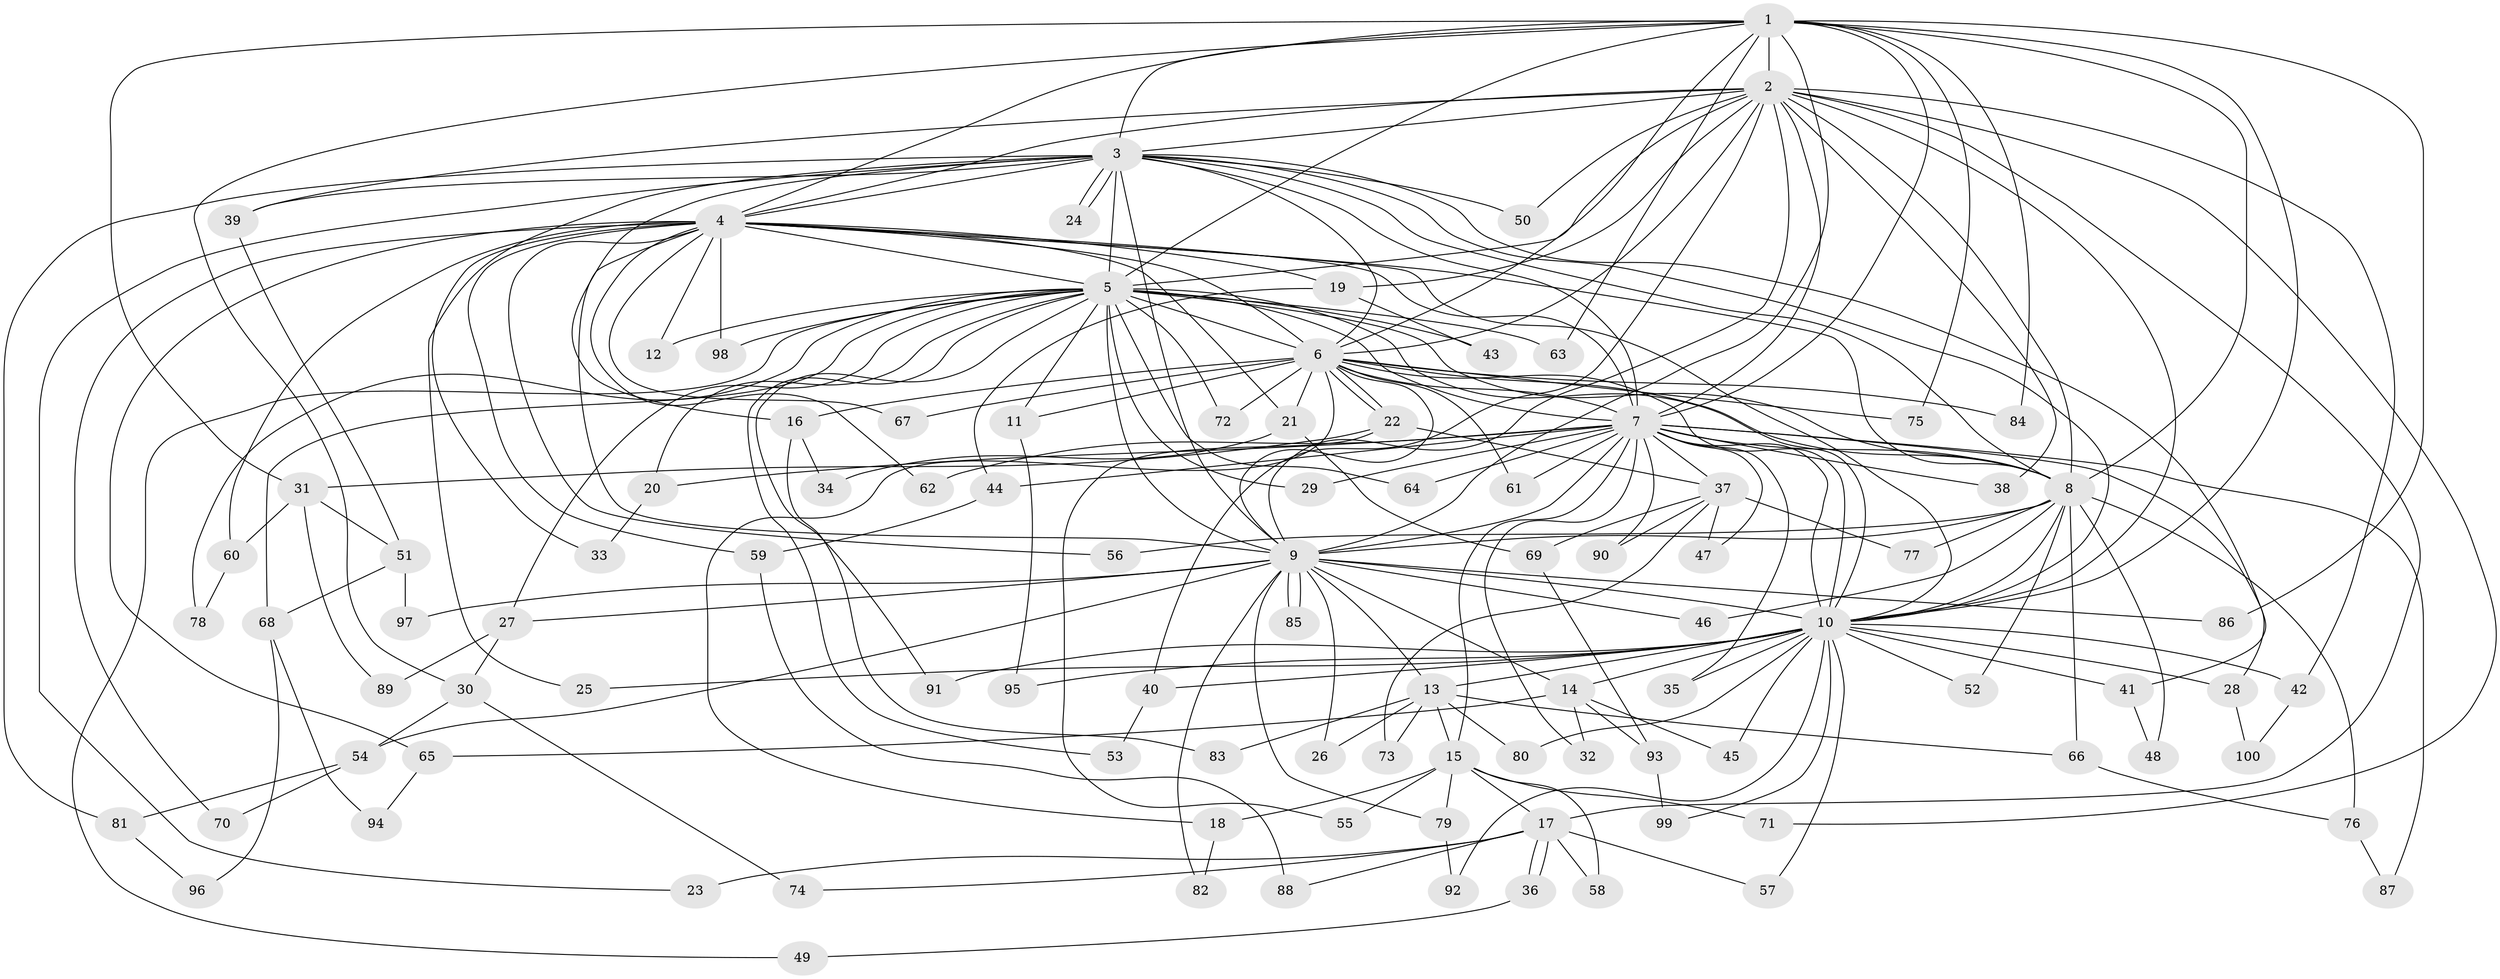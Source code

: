 // Generated by graph-tools (version 1.1) at 2025/25/03/09/25 03:25:44]
// undirected, 100 vertices, 225 edges
graph export_dot {
graph [start="1"]
  node [color=gray90,style=filled];
  1;
  2;
  3;
  4;
  5;
  6;
  7;
  8;
  9;
  10;
  11;
  12;
  13;
  14;
  15;
  16;
  17;
  18;
  19;
  20;
  21;
  22;
  23;
  24;
  25;
  26;
  27;
  28;
  29;
  30;
  31;
  32;
  33;
  34;
  35;
  36;
  37;
  38;
  39;
  40;
  41;
  42;
  43;
  44;
  45;
  46;
  47;
  48;
  49;
  50;
  51;
  52;
  53;
  54;
  55;
  56;
  57;
  58;
  59;
  60;
  61;
  62;
  63;
  64;
  65;
  66;
  67;
  68;
  69;
  70;
  71;
  72;
  73;
  74;
  75;
  76;
  77;
  78;
  79;
  80;
  81;
  82;
  83;
  84;
  85;
  86;
  87;
  88;
  89;
  90;
  91;
  92;
  93;
  94;
  95;
  96;
  97;
  98;
  99;
  100;
  1 -- 2;
  1 -- 3;
  1 -- 4;
  1 -- 5;
  1 -- 6;
  1 -- 7;
  1 -- 8;
  1 -- 9;
  1 -- 10;
  1 -- 30;
  1 -- 31;
  1 -- 63;
  1 -- 75;
  1 -- 84;
  1 -- 86;
  2 -- 3;
  2 -- 4;
  2 -- 5;
  2 -- 6;
  2 -- 7;
  2 -- 8;
  2 -- 9;
  2 -- 10;
  2 -- 17;
  2 -- 19;
  2 -- 38;
  2 -- 39;
  2 -- 40;
  2 -- 42;
  2 -- 50;
  2 -- 71;
  3 -- 4;
  3 -- 5;
  3 -- 6;
  3 -- 7;
  3 -- 8;
  3 -- 9;
  3 -- 10;
  3 -- 16;
  3 -- 23;
  3 -- 24;
  3 -- 24;
  3 -- 25;
  3 -- 39;
  3 -- 41;
  3 -- 50;
  3 -- 81;
  4 -- 5;
  4 -- 6;
  4 -- 7;
  4 -- 8;
  4 -- 9;
  4 -- 10;
  4 -- 12;
  4 -- 19;
  4 -- 21;
  4 -- 33;
  4 -- 56;
  4 -- 59;
  4 -- 60;
  4 -- 62;
  4 -- 65;
  4 -- 67;
  4 -- 70;
  4 -- 98;
  5 -- 6;
  5 -- 7;
  5 -- 8;
  5 -- 9;
  5 -- 10;
  5 -- 11;
  5 -- 12;
  5 -- 20;
  5 -- 27;
  5 -- 29;
  5 -- 43;
  5 -- 49;
  5 -- 53;
  5 -- 63;
  5 -- 64;
  5 -- 68;
  5 -- 72;
  5 -- 78;
  5 -- 91;
  5 -- 98;
  6 -- 7;
  6 -- 8;
  6 -- 9;
  6 -- 10;
  6 -- 11;
  6 -- 16;
  6 -- 18;
  6 -- 21;
  6 -- 22;
  6 -- 22;
  6 -- 61;
  6 -- 67;
  6 -- 72;
  6 -- 75;
  6 -- 84;
  7 -- 8;
  7 -- 9;
  7 -- 10;
  7 -- 15;
  7 -- 20;
  7 -- 28;
  7 -- 29;
  7 -- 32;
  7 -- 35;
  7 -- 37;
  7 -- 38;
  7 -- 44;
  7 -- 47;
  7 -- 61;
  7 -- 62;
  7 -- 64;
  7 -- 87;
  7 -- 90;
  8 -- 9;
  8 -- 10;
  8 -- 46;
  8 -- 48;
  8 -- 52;
  8 -- 56;
  8 -- 66;
  8 -- 76;
  8 -- 77;
  9 -- 10;
  9 -- 13;
  9 -- 14;
  9 -- 26;
  9 -- 27;
  9 -- 46;
  9 -- 54;
  9 -- 79;
  9 -- 82;
  9 -- 85;
  9 -- 85;
  9 -- 86;
  9 -- 97;
  10 -- 13;
  10 -- 14;
  10 -- 25;
  10 -- 28;
  10 -- 35;
  10 -- 40;
  10 -- 41;
  10 -- 42;
  10 -- 45;
  10 -- 52;
  10 -- 57;
  10 -- 80;
  10 -- 91;
  10 -- 92;
  10 -- 95;
  10 -- 99;
  11 -- 95;
  13 -- 15;
  13 -- 26;
  13 -- 66;
  13 -- 73;
  13 -- 80;
  13 -- 83;
  14 -- 32;
  14 -- 45;
  14 -- 65;
  14 -- 93;
  15 -- 17;
  15 -- 18;
  15 -- 55;
  15 -- 58;
  15 -- 71;
  15 -- 79;
  16 -- 34;
  16 -- 83;
  17 -- 23;
  17 -- 36;
  17 -- 36;
  17 -- 57;
  17 -- 58;
  17 -- 74;
  17 -- 88;
  18 -- 82;
  19 -- 43;
  19 -- 44;
  20 -- 33;
  21 -- 34;
  21 -- 69;
  22 -- 31;
  22 -- 37;
  22 -- 55;
  27 -- 30;
  27 -- 89;
  28 -- 100;
  30 -- 54;
  30 -- 74;
  31 -- 51;
  31 -- 60;
  31 -- 89;
  36 -- 49;
  37 -- 47;
  37 -- 69;
  37 -- 73;
  37 -- 77;
  37 -- 90;
  39 -- 51;
  40 -- 53;
  41 -- 48;
  42 -- 100;
  44 -- 59;
  51 -- 68;
  51 -- 97;
  54 -- 70;
  54 -- 81;
  59 -- 88;
  60 -- 78;
  65 -- 94;
  66 -- 76;
  68 -- 94;
  68 -- 96;
  69 -- 93;
  76 -- 87;
  79 -- 92;
  81 -- 96;
  93 -- 99;
}
